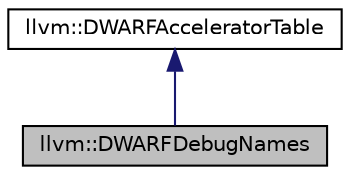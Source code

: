 digraph "llvm::DWARFDebugNames"
{
 // LATEX_PDF_SIZE
  bgcolor="transparent";
  edge [fontname="Helvetica",fontsize="10",labelfontname="Helvetica",labelfontsize="10"];
  node [fontname="Helvetica",fontsize="10",shape=record];
  Node1 [label="llvm::DWARFDebugNames",height=0.2,width=0.4,color="black", fillcolor="grey75", style="filled", fontcolor="black",tooltip=".debug_names section consists of one or more units."];
  Node2 -> Node1 [dir="back",color="midnightblue",fontsize="10",style="solid",fontname="Helvetica"];
  Node2 [label="llvm::DWARFAcceleratorTable",height=0.2,width=0.4,color="black",URL="$classllvm_1_1DWARFAcceleratorTable.html",tooltip="The accelerator tables are designed to allow efficient random access (using a symbol name as a key) i..."];
}
